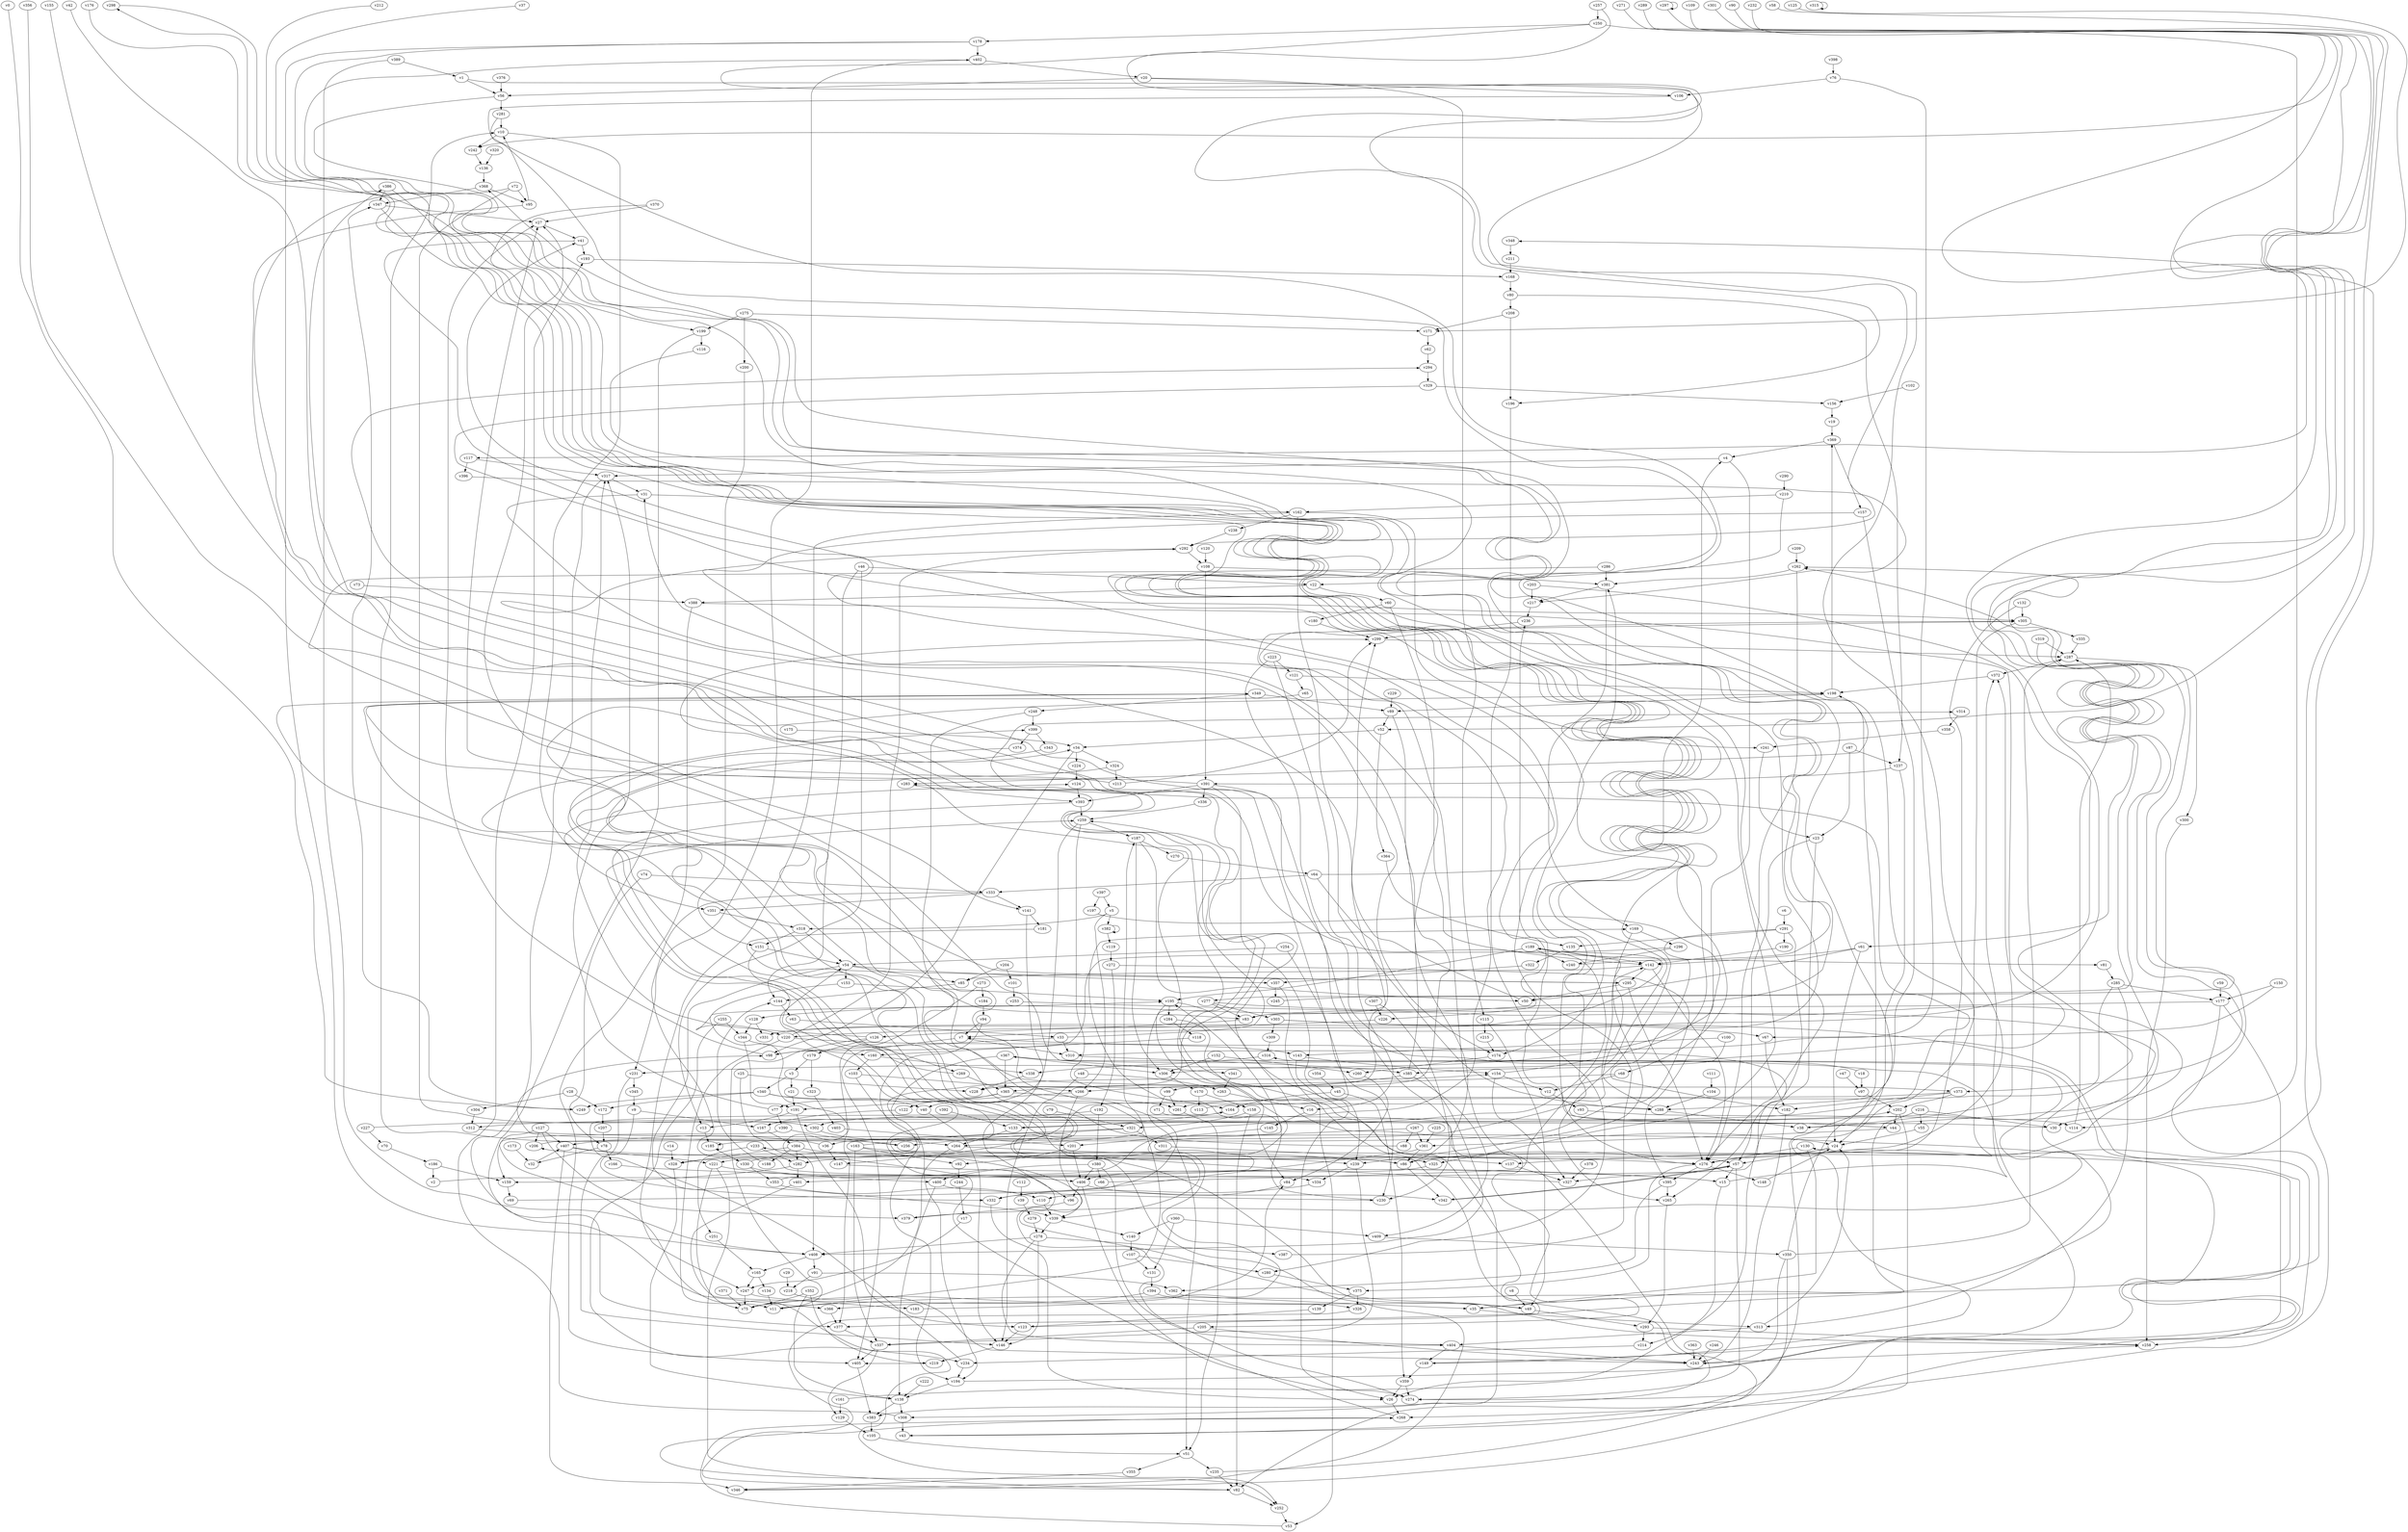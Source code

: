 // Benchmark game 610 - 410 vertices
// time_bound: 168
// targets: v395
digraph G {
    v0 [name="v0", player=0];
    v1 [name="v1", player=0];
    v2 [name="v2", player=1];
    v3 [name="v3", player=0];
    v4 [name="v4", player=0];
    v5 [name="v5", player=1];
    v6 [name="v6", player=0];
    v7 [name="v7", player=1];
    v8 [name="v8", player=0];
    v9 [name="v9", player=1];
    v10 [name="v10", player=0];
    v11 [name="v11", player=1];
    v12 [name="v12", player=1];
    v13 [name="v13", player=0];
    v14 [name="v14", player=0];
    v15 [name="v15", player=1];
    v16 [name="v16", player=0];
    v17 [name="v17", player=1];
    v18 [name="v18", player=1];
    v19 [name="v19", player=0];
    v20 [name="v20", player=0];
    v21 [name="v21", player=0];
    v22 [name="v22", player=1];
    v23 [name="v23", player=0];
    v24 [name="v24", player=0];
    v25 [name="v25", player=0];
    v26 [name="v26", player=0];
    v27 [name="v27", player=0];
    v28 [name="v28", player=1];
    v29 [name="v29", player=1];
    v30 [name="v30", player=0];
    v31 [name="v31", player=1];
    v32 [name="v32", player=0];
    v33 [name="v33", player=0];
    v34 [name="v34", player=1];
    v35 [name="v35", player=0];
    v36 [name="v36", player=0];
    v37 [name="v37", player=0];
    v38 [name="v38", player=0];
    v39 [name="v39", player=1];
    v40 [name="v40", player=1];
    v41 [name="v41", player=1];
    v42 [name="v42", player=0];
    v43 [name="v43", player=0];
    v44 [name="v44", player=1];
    v45 [name="v45", player=1];
    v46 [name="v46", player=0];
    v47 [name="v47", player=0];
    v48 [name="v48", player=1];
    v49 [name="v49", player=0];
    v50 [name="v50", player=1];
    v51 [name="v51", player=1];
    v52 [name="v52", player=0];
    v53 [name="v53", player=0];
    v54 [name="v54", player=0];
    v55 [name="v55", player=0];
    v56 [name="v56", player=1];
    v57 [name="v57", player=1];
    v58 [name="v58", player=0];
    v59 [name="v59", player=0];
    v60 [name="v60", player=0];
    v61 [name="v61", player=0];
    v62 [name="v62", player=1];
    v63 [name="v63", player=1];
    v64 [name="v64", player=0];
    v65 [name="v65", player=1];
    v66 [name="v66", player=0];
    v67 [name="v67", player=0];
    v68 [name="v68", player=1];
    v69 [name="v69", player=0];
    v70 [name="v70", player=1];
    v71 [name="v71", player=1];
    v72 [name="v72", player=1];
    v73 [name="v73", player=1];
    v74 [name="v74", player=0];
    v75 [name="v75", player=0];
    v76 [name="v76", player=1];
    v77 [name="v77", player=1];
    v78 [name="v78", player=0];
    v79 [name="v79", player=0];
    v80 [name="v80", player=1];
    v81 [name="v81", player=0];
    v82 [name="v82", player=1];
    v83 [name="v83", player=1];
    v84 [name="v84", player=1];
    v85 [name="v85", player=0];
    v86 [name="v86", player=1];
    v87 [name="v87", player=0];
    v88 [name="v88", player=1];
    v89 [name="v89", player=0];
    v90 [name="v90", player=1];
    v91 [name="v91", player=1];
    v92 [name="v92", player=0];
    v93 [name="v93", player=0];
    v94 [name="v94", player=0];
    v95 [name="v95", player=1];
    v96 [name="v96", player=1];
    v97 [name="v97", player=1];
    v98 [name="v98", player=1];
    v99 [name="v99", player=1];
    v100 [name="v100", player=0];
    v101 [name="v101", player=0];
    v102 [name="v102", player=1];
    v103 [name="v103", player=1];
    v104 [name="v104", player=1];
    v105 [name="v105", player=0];
    v106 [name="v106", player=0];
    v107 [name="v107", player=0];
    v108 [name="v108", player=0];
    v109 [name="v109", player=1];
    v110 [name="v110", player=1];
    v111 [name="v111", player=1];
    v112 [name="v112", player=0];
    v113 [name="v113", player=1];
    v114 [name="v114", player=0];
    v115 [name="v115", player=0];
    v116 [name="v116", player=0];
    v117 [name="v117", player=0];
    v118 [name="v118", player=0];
    v119 [name="v119", player=0];
    v120 [name="v120", player=0];
    v121 [name="v121", player=1];
    v122 [name="v122", player=1];
    v123 [name="v123", player=1];
    v124 [name="v124", player=0];
    v125 [name="v125", player=0];
    v126 [name="v126", player=1];
    v127 [name="v127", player=0];
    v128 [name="v128", player=0];
    v129 [name="v129", player=0];
    v130 [name="v130", player=1];
    v131 [name="v131", player=0];
    v132 [name="v132", player=1];
    v133 [name="v133", player=1];
    v134 [name="v134", player=0];
    v135 [name="v135", player=0];
    v136 [name="v136", player=0];
    v137 [name="v137", player=0];
    v138 [name="v138", player=0];
    v139 [name="v139", player=0];
    v140 [name="v140", player=1];
    v141 [name="v141", player=1];
    v142 [name="v142", player=1];
    v143 [name="v143", player=1];
    v144 [name="v144", player=0];
    v145 [name="v145", player=0];
    v146 [name="v146", player=0];
    v147 [name="v147", player=1];
    v148 [name="v148", player=1];
    v149 [name="v149", player=0];
    v150 [name="v150", player=0];
    v151 [name="v151", player=1];
    v152 [name="v152", player=1];
    v153 [name="v153", player=0];
    v154 [name="v154", player=0];
    v155 [name="v155", player=0];
    v156 [name="v156", player=1];
    v157 [name="v157", player=0];
    v158 [name="v158", player=0];
    v159 [name="v159", player=1];
    v160 [name="v160", player=0];
    v161 [name="v161", player=1];
    v162 [name="v162", player=0];
    v163 [name="v163", player=1];
    v164 [name="v164", player=0];
    v165 [name="v165", player=1];
    v166 [name="v166", player=0];
    v167 [name="v167", player=1];
    v168 [name="v168", player=1];
    v169 [name="v169", player=1];
    v170 [name="v170", player=0];
    v171 [name="v171", player=1];
    v172 [name="v172", player=1];
    v173 [name="v173", player=1];
    v174 [name="v174", player=1];
    v175 [name="v175", player=0];
    v176 [name="v176", player=1];
    v177 [name="v177", player=0];
    v178 [name="v178", player=1];
    v179 [name="v179", player=0];
    v180 [name="v180", player=0];
    v181 [name="v181", player=1];
    v182 [name="v182", player=1];
    v183 [name="v183", player=0];
    v184 [name="v184", player=0];
    v185 [name="v185", player=0];
    v186 [name="v186", player=1];
    v187 [name="v187", player=0];
    v188 [name="v188", player=0];
    v189 [name="v189", player=0];
    v190 [name="v190", player=1];
    v191 [name="v191", player=1];
    v192 [name="v192", player=1];
    v193 [name="v193", player=1];
    v194 [name="v194", player=1];
    v195 [name="v195", player=0];
    v196 [name="v196", player=1];
    v197 [name="v197", player=0];
    v198 [name="v198", player=1];
    v199 [name="v199", player=0];
    v200 [name="v200", player=1];
    v201 [name="v201", player=0];
    v202 [name="v202", player=0];
    v203 [name="v203", player=0];
    v204 [name="v204", player=1];
    v205 [name="v205", player=1];
    v206 [name="v206", player=1];
    v207 [name="v207", player=0];
    v208 [name="v208", player=1];
    v209 [name="v209", player=0];
    v210 [name="v210", player=0];
    v211 [name="v211", player=1];
    v212 [name="v212", player=1];
    v213 [name="v213", player=0];
    v214 [name="v214", player=1];
    v215 [name="v215", player=0];
    v216 [name="v216", player=1];
    v217 [name="v217", player=0];
    v218 [name="v218", player=0];
    v219 [name="v219", player=0];
    v220 [name="v220", player=0];
    v221 [name="v221", player=0];
    v222 [name="v222", player=0];
    v223 [name="v223", player=0];
    v224 [name="v224", player=1];
    v225 [name="v225", player=0];
    v226 [name="v226", player=0];
    v227 [name="v227", player=1];
    v228 [name="v228", player=1];
    v229 [name="v229", player=1];
    v230 [name="v230", player=1];
    v231 [name="v231", player=0];
    v232 [name="v232", player=0];
    v233 [name="v233", player=0];
    v234 [name="v234", player=1];
    v235 [name="v235", player=1];
    v236 [name="v236", player=0];
    v237 [name="v237", player=1];
    v238 [name="v238", player=0];
    v239 [name="v239", player=0];
    v240 [name="v240", player=0];
    v241 [name="v241", player=0];
    v242 [name="v242", player=0];
    v243 [name="v243", player=1];
    v244 [name="v244", player=1];
    v245 [name="v245", player=0];
    v246 [name="v246", player=1];
    v247 [name="v247", player=0];
    v248 [name="v248", player=0];
    v249 [name="v249", player=0];
    v250 [name="v250", player=0];
    v251 [name="v251", player=1];
    v252 [name="v252", player=0];
    v253 [name="v253", player=1];
    v254 [name="v254", player=1];
    v255 [name="v255", player=1];
    v256 [name="v256", player=0];
    v257 [name="v257", player=0];
    v258 [name="v258", player=0];
    v259 [name="v259", player=1];
    v260 [name="v260", player=0];
    v261 [name="v261", player=0];
    v262 [name="v262", player=1];
    v263 [name="v263", player=1];
    v264 [name="v264", player=1];
    v265 [name="v265", player=1];
    v266 [name="v266", player=1];
    v267 [name="v267", player=0];
    v268 [name="v268", player=0];
    v269 [name="v269", player=1];
    v270 [name="v270", player=0];
    v271 [name="v271", player=0];
    v272 [name="v272", player=0];
    v273 [name="v273", player=1];
    v274 [name="v274", player=1];
    v275 [name="v275", player=1];
    v276 [name="v276", player=0];
    v277 [name="v277", player=0];
    v278 [name="v278", player=1];
    v279 [name="v279", player=1];
    v280 [name="v280", player=0];
    v281 [name="v281", player=0];
    v282 [name="v282", player=1];
    v283 [name="v283", player=0];
    v284 [name="v284", player=1];
    v285 [name="v285", player=0];
    v286 [name="v286", player=0];
    v287 [name="v287", player=1];
    v288 [name="v288", player=0];
    v289 [name="v289", player=1];
    v290 [name="v290", player=0];
    v291 [name="v291", player=0];
    v292 [name="v292", player=1];
    v293 [name="v293", player=1];
    v294 [name="v294", player=0];
    v295 [name="v295", player=1];
    v296 [name="v296", player=0];
    v297 [name="v297", player=1];
    v298 [name="v298", player=0];
    v299 [name="v299", player=1];
    v300 [name="v300", player=0];
    v301 [name="v301", player=0];
    v302 [name="v302", player=0];
    v303 [name="v303", player=0];
    v304 [name="v304", player=0];
    v305 [name="v305", player=0];
    v306 [name="v306", player=0];
    v307 [name="v307", player=0];
    v308 [name="v308", player=0];
    v309 [name="v309", player=0];
    v310 [name="v310", player=1];
    v311 [name="v311", player=0];
    v312 [name="v312", player=1];
    v313 [name="v313", player=0];
    v314 [name="v314", player=1];
    v315 [name="v315", player=0];
    v316 [name="v316", player=0];
    v317 [name="v317", player=0];
    v318 [name="v318", player=0];
    v319 [name="v319", player=1];
    v320 [name="v320", player=1];
    v321 [name="v321", player=1];
    v322 [name="v322", player=0];
    v323 [name="v323", player=1];
    v324 [name="v324", player=0];
    v325 [name="v325", player=1];
    v326 [name="v326", player=1];
    v327 [name="v327", player=0];
    v328 [name="v328", player=0];
    v329 [name="v329", player=0];
    v330 [name="v330", player=1];
    v331 [name="v331", player=0];
    v332 [name="v332", player=0];
    v333 [name="v333", player=0];
    v334 [name="v334", player=1];
    v335 [name="v335", player=0];
    v336 [name="v336", player=0];
    v337 [name="v337", player=0];
    v338 [name="v338", player=0];
    v339 [name="v339", player=1];
    v340 [name="v340", player=1];
    v341 [name="v341", player=0];
    v342 [name="v342", player=0];
    v343 [name="v343", player=0];
    v344 [name="v344", player=1];
    v345 [name="v345", player=1];
    v346 [name="v346", player=1];
    v347 [name="v347", player=1];
    v348 [name="v348", player=1];
    v349 [name="v349", player=0];
    v350 [name="v350", player=1];
    v351 [name="v351", player=1];
    v352 [name="v352", player=0];
    v353 [name="v353", player=1];
    v354 [name="v354", player=1];
    v355 [name="v355", player=1];
    v356 [name="v356", player=0];
    v357 [name="v357", player=0];
    v358 [name="v358", player=1];
    v359 [name="v359", player=0];
    v360 [name="v360", player=1];
    v361 [name="v361", player=1];
    v362 [name="v362", player=1];
    v363 [name="v363", player=1];
    v364 [name="v364", player=1];
    v365 [name="v365", player=1];
    v366 [name="v366", player=0];
    v367 [name="v367", player=1];
    v368 [name="v368", player=1];
    v369 [name="v369", player=0];
    v370 [name="v370", player=1];
    v371 [name="v371", player=1];
    v372 [name="v372", player=1];
    v373 [name="v373", player=0];
    v374 [name="v374", player=1];
    v375 [name="v375", player=1];
    v376 [name="v376", player=1];
    v377 [name="v377", player=0];
    v378 [name="v378", player=0];
    v379 [name="v379", player=1];
    v380 [name="v380", player=0];
    v381 [name="v381", player=1];
    v382 [name="v382", player=0];
    v383 [name="v383", player=0];
    v384 [name="v384", player=1];
    v385 [name="v385", player=0];
    v386 [name="v386", player=0];
    v387 [name="v387", player=1];
    v388 [name="v388", player=1];
    v389 [name="v389", player=1];
    v390 [name="v390", player=1];
    v391 [name="v391", player=1];
    v392 [name="v392", player=0];
    v393 [name="v393", player=0];
    v394 [name="v394", player=0];
    v395 [name="v395", player=0, target=1];
    v396 [name="v396", player=0];
    v397 [name="v397", player=1];
    v398 [name="v398", player=1];
    v399 [name="v399", player=0];
    v400 [name="v400", player=1];
    v401 [name="v401", player=1];
    v402 [name="v402", player=1];
    v403 [name="v403", player=0];
    v404 [name="v404", player=0];
    v405 [name="v405", player=0];
    v406 [name="v406", player=1];
    v407 [name="v407", player=1];
    v408 [name="v408", player=0];
    v409 [name="v409", player=1];

    v0 -> v249 [constraint="t < 15"];
    v1 -> v328 [constraint="t < 9"];
    v2 -> v7 [constraint="t >= 3"];
    v3 -> v21;
    v4 -> v306;
    v5 -> v266;
    v6 -> v291;
    v7 -> v310;
    v8 -> v49;
    v9 -> v332;
    v10 -> v351;
    v11 -> v262 [constraint="t < 9"];
    v12 -> v93;
    v13 -> v185;
    v14 -> v328;
    v15 -> v372;
    v16 -> v145;
    v17 -> v247;
    v18 -> v294 [constraint="t < 13"];
    v19 -> v369;
    v20 -> v56;
    v21 -> v191;
    v22 -> v388;
    v23 -> v26;
    v24 -> v276;
    v25 -> v228;
    v26 -> v268;
    v27 -> v41;
    v28 -> v304;
    v29 -> v218;
    v30 -> v154 [constraint="t < 10"];
    v31 -> v174 [constraint="t < 13"];
    v32 -> v407 [constraint="t mod 5 == 0"];
    v33 -> v259;
    v34 -> v324;
    v35 -> v313;
    v36 -> v147;
    v37 -> v199 [constraint="t >= 5"];
    v38 -> v372;
    v39 -> v279;
    v40 -> v146;
    v41 -> v226 [constraint="t >= 3"];
    v42 -> v81 [constraint="t >= 5"];
    v43 -> v305 [constraint="t < 7"];
    v44 -> v41 [constraint="t < 8"];
    v45 -> v359;
    v46 -> v144;
    v47 -> v97;
    v48 -> v146;
    v49 -> v206 [constraint="t < 15"];
    v50 -> v299;
    v51 -> v355;
    v52 -> v34;
    v53 -> v268 [constraint="t >= 1"];
    v54 -> v339;
    v55 -> v24;
    v56 -> v128 [constraint="t < 6"];
    v57 -> v342;
    v58 -> v43 [constraint="t < 7"];
    v59 -> v177;
    v60 -> v142;
    v61 -> v142;
    v62 -> v294;
    v63 -> v33;
    v64 -> v333;
    v65 -> v295 [constraint="t < 8"];
    v66 -> v298 [constraint="t < 11"];
    v67 -> v182;
    v68 -> v266;
    v69 -> v198 [constraint="t mod 5 == 0"];
    v70 -> v186;
    v71 -> v205 [constraint="t < 12"];
    v72 -> v228 [constraint="t >= 4"];
    v73 -> v388;
    v74 -> v78;
    v75 -> v34 [constraint="t mod 4 == 0"];
    v76 -> v310;
    v77 -> v390;
    v78 -> v32;
    v79 -> v321;
    v80 -> v208;
    v81 -> v285;
    v82 -> v268 [constraint="t < 8"];
    v83 -> v126;
    v84 -> v110;
    v85 -> v144;
    v86 -> v348 [constraint="t < 9"];
    v87 -> v237;
    v88 -> v399 [constraint="t >= 4"];
    v89 -> v52;
    v90 -> v277 [constraint="t mod 5 == 3"];
    v91 -> v362;
    v92 -> v244;
    v93 -> v114;
    v94 -> v7;
    v95 -> v57 [constraint="t mod 4 == 1"];
    v96 -> v379;
    v97 -> v202;
    v98 -> v27;
    v99 -> v261;
    v100 -> v385;
    v101 -> v253;
    v102 -> v156;
    v103 -> v194;
    v104 -> v288;
    v105 -> v51;
    v106 -> v149 [constraint="t < 7"];
    v107 -> v131;
    v108 -> v391;
    v109 -> v61 [constraint="t mod 5 == 2"];
    v110 -> v339;
    v111 -> v104;
    v112 -> v39;
    v113 -> v386 [constraint="t mod 2 == 1"];
    v114 -> v287;
    v115 -> v49;
    v116 -> v276 [constraint="t < 5"];
    v117 -> v317;
    v118 -> v160;
    v119 -> v272;
    v120 -> v108;
    v121 -> v198;
    v122 -> v167;
    v123 -> v314 [constraint="t < 6"];
    v124 -> v393;
    v125 -> v171 [constraint="t >= 5"];
    v126 -> v317;
    v127 -> v159;
    v128 -> v331;
    v129 -> v105;
    v130 -> v35;
    v131 -> v394;
    v132 -> v86;
    v133 -> v189 [constraint="t >= 4"];
    v134 -> v11;
    v135 -> v322;
    v136 -> v368;
    v137 -> v327;
    v138 -> v383;
    v139 -> v123;
    v140 -> v107;
    v141 -> v96;
    v142 -> v276;
    v143 -> v154;
    v144 -> v63;
    v145 -> v201;
    v146 -> v219;
    v147 -> v15 [constraint="t >= 4"];
    v148 -> v24;
    v149 -> v130 [constraint="t >= 4"];
    v150 -> v177;
    v151 -> v325 [constraint="t >= 2"];
    v152 -> v260;
    v153 -> v220;
    v154 -> v381;
    v155 -> v383 [constraint="t >= 5"];
    v156 -> v19;
    v157 -> v99 [constraint="t < 11"];
    v158 -> v82;
    v159 -> v69;
    v160 -> v338;
    v161 -> v367 [constraint="t >= 1"];
    v162 -> v247;
    v163 -> v349 [constraint="t mod 3 == 2"];
    v164 -> v133;
    v165 -> v134;
    v166 -> v15;
    v167 -> v305 [constraint="t < 9"];
    v168 -> v80;
    v169 -> v296;
    v170 -> v158;
    v171 -> v62;
    v172 -> v207;
    v173 -> v32;
    v174 -> v260;
    v175 -> v34;
    v176 -> v174 [constraint="t < 9"];
    v177 -> v30;
    v178 -> v331 [constraint="t >= 2"];
    v179 -> v3;
    v180 -> v299;
    v181 -> v295 [constraint="t >= 4"];
    v182 -> v243;
    v183 -> v84;
    v184 -> v94;
    v185 -> v330;
    v186 -> v2;
    v187 -> v50;
    v188 -> v144;
    v189 -> v44 [constraint="t < 9"];
    v190 -> v142;
    v191 -> v123;
    v192 -> v302;
    v193 -> v168;
    v194 -> v316 [constraint="t < 12"];
    v195 -> v284;
    v196 -> v280;
    v197 -> v395 [constraint="t < 13"];
    v198 -> v89;
    v199 -> v377;
    v200 -> v151;
    v201 -> v92;
    v202 -> v44;
    v203 -> v35 [constraint="t < 13"];
    v204 -> v85;
    v205 -> v337;
    v206 -> v169 [constraint="t < 13"];
    v207 -> v78;
    v208 -> v196;
    v209 -> v262;
    v210 -> v162;
    v211 -> v168;
    v212 -> v325 [constraint="t >= 3"];
    v213 -> v299;
    v214 -> v234;
    v215 -> v174;
    v216 -> v377;
    v217 -> v236;
    v218 -> v243 [constraint="t mod 2 == 0"];
    v219 -> v405 [constraint="t mod 3 == 0"];
    v220 -> v11;
    v221 -> v75;
    v222 -> v138;
    v223 -> v408;
    v224 -> v124;
    v225 -> v361;
    v226 -> v220;
    v227 -> v283 [constraint="t mod 4 == 0"];
    v228 -> v292 [constraint="t >= 2"];
    v229 -> v89;
    v230 -> v195;
    v231 -> v146;
    v232 -> v52 [constraint="t < 12"];
    v233 -> v251;
    v234 -> v164 [constraint="t mod 4 == 1"];
    v235 -> v368 [constraint="t < 15"];
    v236 -> v299;
    v237 -> v391;
    v238 -> v292;
    v239 -> v337;
    v240 -> v402 [constraint="t < 15"];
    v241 -> v23;
    v242 -> v136;
    v243 -> v258 [constraint="t mod 4 == 1"];
    v244 -> v17;
    v245 -> v262 [constraint="t < 6"];
    v246 -> v243;
    v247 -> v183;
    v248 -> v83;
    v249 -> v347;
    v250 -> v196 [constraint="t >= 5"];
    v251 -> v165;
    v252 -> v53;
    v253 -> v312 [constraint="t < 8"];
    v254 -> v230;
    v255 -> v234;
    v256 -> v98 [constraint="t < 11"];
    v257 -> v292 [constraint="t mod 4 == 2"];
    v258 -> v233 [constraint="t mod 5 == 3"];
    v259 -> v40;
    v260 -> v84;
    v261 -> v51;
    v262 -> v381;
    v263 -> v16;
    v264 -> v75;
    v265 -> v293;
    v266 -> v191;
    v267 -> v401 [constraint="t >= 5"];
    v268 -> v195 [constraint="t mod 5 == 0"];
    v269 -> v259 [constraint="t >= 4"];
    v270 -> v64;
    v271 -> v117 [constraint="t < 12"];
    v272 -> v185 [constraint="t mod 5 == 3"];
    v273 -> v184;
    v274 -> v54 [constraint="t < 8"];
    v275 -> v199;
    v276 -> v395;
    v277 -> v38 [constraint="t mod 2 == 1"];
    v278 -> v404 [constraint="t >= 2"];
    v279 -> v278;
    v280 -> v375;
    v281 -> v283 [constraint="t >= 3"];
    v282 -> v401;
    v283 -> v393;
    v284 -> v84;
    v285 -> v261;
    v286 -> v141 [constraint="t mod 4 == 0"];
    v287 -> v300;
    v288 -> v142 [constraint="t >= 1"];
    v289 -> v242 [constraint="t < 10"];
    v290 -> v210;
    v291 -> v182 [constraint="t mod 3 == 1"];
    v292 -> v108;
    v293 -> v258;
    v294 -> v329;
    v295 -> v276;
    v296 -> v98 [constraint="t < 13"];
    v297 -> v7 [constraint="t < 6"];
    v298 -> v265 [constraint="t mod 5 == 1"];
    v299 -> v287;
    v300 -> v258;
    v301 -> v282 [constraint="t mod 5 == 4"];
    v302 -> v264;
    v303 -> v346 [constraint="t mod 2 == 1"];
    v304 -> v312;
    v305 -> v335;
    v306 -> v170;
    v307 -> v226;
    v308 -> v43;
    v309 -> v316;
    v310 -> v385;
    v311 -> v137;
    v312 -> v274 [constraint="t >= 1"];
    v313 -> v404;
    v314 -> v358;
    v315 -> v315 [constraint="t mod 2 == 1"];
    v316 -> v338;
    v317 -> v31;
    v318 -> v151;
    v319 -> v373 [constraint="t mod 4 == 1"];
    v320 -> v136;
    v321 -> v36;
    v322 -> v357;
    v323 -> v403;
    v324 -> v339 [constraint="t < 10"];
    v325 -> v406;
    v326 -> v252 [constraint="t >= 3"];
    v327 -> v349 [constraint="t < 11"];
    v328 -> v138;
    v329 -> v305 [constraint="t >= 4"];
    v330 -> v299 [constraint="t < 11"];
    v331 -> v189 [constraint="t mod 5 == 0"];
    v332 -> v26;
    v333 -> v334 [constraint="t >= 5"];
    v334 -> v332;
    v335 -> v287;
    v336 -> v259;
    v337 -> v129 [constraint="t mod 2 == 0"];
    v338 -> v228;
    v339 -> v278;
    v340 -> v40;
    v341 -> v263;
    v342 -> v57 [constraint="t < 10"];
    v343 -> v373 [constraint="t < 9"];
    v344 -> v191;
    v345 -> v9;
    v346 -> v124 [constraint="t >= 4"];
    v347 -> v276 [constraint="t mod 4 == 0"];
    v348 -> v211;
    v349 -> v89;
    v350 -> v82;
    v351 -> v318;
    v352 -> v75;
    v353 -> v202 [constraint="t < 8"];
    v354 -> v45;
    v355 -> v346;
    v356 -> v341 [constraint="t mod 5 == 4"];
    v357 -> v245;
    v358 -> v241;
    v359 -> v26;
    v360 -> v409;
    v361 -> v332 [constraint="t >= 5"];
    v362 -> v35;
    v363 -> v243;
    v364 -> v135;
    v365 -> v122;
    v366 -> v377;
    v367 -> v194;
    v368 -> v95;
    v369 -> v4;
    v370 -> v68 [constraint="t mod 2 == 0"];
    v371 -> v75;
    v372 -> v198;
    v373 -> v147 [constraint="t < 6"];
    v374 -> v264 [constraint="t < 5"];
    v375 -> v326;
    v376 -> v56;
    v377 -> v337;
    v378 -> v327;
    v379 -> v367 [constraint="t mod 2 == 0"];
    v380 -> v406;
    v381 -> v217;
    v382 -> v382;
    v383 -> v105;
    v384 -> v239;
    v385 -> v31 [constraint="t < 14"];
    v386 -> v407 [constraint="t >= 4"];
    v387 -> v236;
    v388 -> v231 [constraint="t mod 4 == 3"];
    v389 -> v1;
    v390 -> v252 [constraint="t mod 4 == 0"];
    v391 -> v393;
    v392 -> v133;
    v393 -> v269 [constraint="t mod 3 == 2"];
    v394 -> v366;
    v395 -> v265;
    v396 -> v217 [constraint="t >= 4"];
    v397 -> v5;
    v398 -> v76;
    v399 -> v374;
    v400 -> v138;
    v401 -> v326 [constraint="t mod 3 == 2"];
    v402 -> v231;
    v403 -> v201;
    v404 -> v243;
    v405 -> v383;
    v406 -> v96;
    v407 -> v221;
    v408 -> v91;
    v409 -> v350;
    v308 -> v193;
    v33 -> v310;
    v380 -> v404;
    v23 -> v57;
    v385 -> v365;
    v11 -> v187;
    v329 -> v156;
    v61 -> v24;
    v103 -> v266;
    v239 -> v334;
    v127 -> v407;
    v165 -> v247;
    v385 -> v409;
    v80 -> v237;
    v143 -> v26;
    v160 -> v103;
    v34 -> v224;
    v264 -> v86;
    v291 -> v265;
    v276 -> v375;
    v391 -> v27;
    v45 -> v164;
    v321 -> v311;
    v390 -> v256;
    v254 -> v54;
    v162 -> v238;
    v359 -> v274;
    v154 -> v327;
    v202 -> v268;
    v365 -> v261;
    v284 -> v118;
    v195 -> v51;
    v267 -> v88;
    v186 -> v159;
    v3 -> v340;
    v382 -> v119;
    v133 -> v264;
    v52 -> v364;
    v54 -> v357;
    v269 -> v365;
    v163 -> v92;
    v324 -> v213;
    v250 -> v178;
    v333 -> v141;
    v89 -> v86;
    v216 -> v55;
    v321 -> v256;
    v127 -> v379;
    v407 -> v86;
    v400 -> v230;
    v72 -> v95;
    v333 -> v351;
    v276 -> v148;
    v100 -> v143;
    v149 -> v359;
    v167 -> v384;
    v15 -> v214;
    v177 -> v83;
    v157 -> v288;
    v297 -> v297;
    v82 -> v252;
    v220 -> v292;
    v208 -> v171;
    v34 -> v98;
    v394 -> v49;
    v373 -> v182;
    v205 -> v243;
    v384 -> v188;
    v162 -> v241;
    v406 -> v342;
    v154 -> v12;
    v282 -> v159;
    v350 -> v198;
    v9 -> v167;
    v223 -> v16;
    v10 -> v242;
    v404 -> v149;
    v375 -> v139;
    v36 -> v10;
    v337 -> v405;
    v340 -> v288;
    v340 -> v249;
    v266 -> v339;
    v234 -> v194;
    v108 -> v381;
    v57 -> v15;
    v54 -> v85;
    v262 -> v276;
    v44 -> v361;
    v330 -> v353;
    v330 -> v400;
    v267 -> v361;
    v152 -> v306;
    v380 -> v400;
    v1 -> v56;
    v94 -> v221;
    v368 -> v347;
    v221 -> v82;
    v162 -> v288;
    v278 -> v387;
    v277 -> v303;
    v74 -> v333;
    v78 -> v166;
    v57 -> v327;
    v221 -> v406;
    v199 -> v116;
    v307 -> v230;
    v319 -> v287;
    v95 -> v10;
    v204 -> v101;
    v33 -> v98;
    v255 -> v344;
    v178 -> v402;
    v305 -> v137;
    v179 -> v323;
    v344 -> v160;
    v54 -> v153;
    v288 -> v38;
    v391 -> v308;
    v278 -> v408;
    v369 -> v157;
    v51 -> v235;
    v132 -> v305;
    v397 -> v197;
    v189 -> v240;
    v187 -> v306;
    v386 -> v347;
    v216 -> v30;
    v107 -> v280;
    v360 -> v131;
    v259 -> v164;
    v126 -> v179;
    v25 -> v408;
    v189 -> v142;
    v41 -> v193;
    v352 -> v138;
    v384 -> v328;
    v130 -> v276;
    v77 -> v317;
    v141 -> v181;
    v121 -> v65;
    v247 -> v75;
    v187 -> v270;
    v142 -> v295;
    v384 -> v282;
    v210 -> v22;
    v339 -> v140;
    v68 -> v12;
    v28 -> v172;
    v195 -> v24;
    v237 -> v24;
    v388 -> v405;
    v201 -> v406;
    v163 -> v276;
    v189 -> v195;
    v48 -> v263;
    v158 -> v321;
    v399 -> v343;
    v123 -> v146;
    v296 -> v240;
    v402 -> v20;
    v350 -> v243;
    v278 -> v146;
    v60 -> v180;
    v367 -> v365;
    v257 -> v250;
    v5 -> v382;
    v150 -> v67;
    v46 -> v13;
    v178 -> v408;
    v389 -> v408;
    v353 -> v110;
    v20 -> v115;
    v295 -> v50;
    v61 -> v50;
    v128 -> v344;
    v169 -> v239;
    v57 -> v274;
    v272 -> v192;
    v115 -> v215;
    v49 -> v293;
    v198 -> v369;
    v138 -> v308;
    v287 -> v372;
    v64 -> v83;
    v367 -> v306;
    v76 -> v106;
    v126 -> v11;
    v194 -> v138;
    v46 -> v22;
    v407 -> v346;
    v286 -> v381;
    v293 -> v214;
    v347 -> v27;
    v275 -> v171;
    v393 -> v259;
    v352 -> v219;
    v250 -> v114;
    v153 -> v195;
    v192 -> v380;
    v7 -> v405;
    v406 -> v274;
    v340 -> v172;
    v99 -> v71;
    v163 -> v337;
    v349 -> v248;
    v142 -> v85;
    v18 -> v97;
    v161 -> v129;
    v227 -> v70;
    v277 -> v83;
    v203 -> v217;
    v380 -> v66;
    v223 -> v121;
    v370 -> v27;
    v395 -> v362;
    v360 -> v140;
    v365 -> v77;
    v87 -> v23;
    v91 -> v218;
    v285 -> v177;
    v361 -> v86;
    v259 -> v187;
    v213 -> v27;
    v22 -> v60;
    v56 -> v281;
    v291 -> v190;
    v231 -> v345;
    v391 -> v336;
    v303 -> v67;
    v64 -> v4;
    v86 -> v342;
    v313 -> v24;
    v151 -> v54;
    v20 -> v106;
    v248 -> v399;
    v275 -> v200;
    v350 -> v287;
    v31 -> v162;
    v285 -> v313;
    v281 -> v10;
    v235 -> v82;
    v291 -> v135;
    v391 -> v239;
    v177 -> v258;
    v185 -> v185;
    v191 -> v13;
    v381 -> v169;
    v117 -> v396;
    v273 -> v377;
    v317 -> v366;
    v357 -> v53;
    v220 -> v143;
    v170 -> v113;
    v408 -> v165;
    v318 -> v54;
    v5 -> v318;
    v72 -> v302;
    v24 -> v57;
    v233 -> v282;
    v303 -> v309;
    v127 -> v206;
    v4 -> v317;
    v373 -> v202;
}
